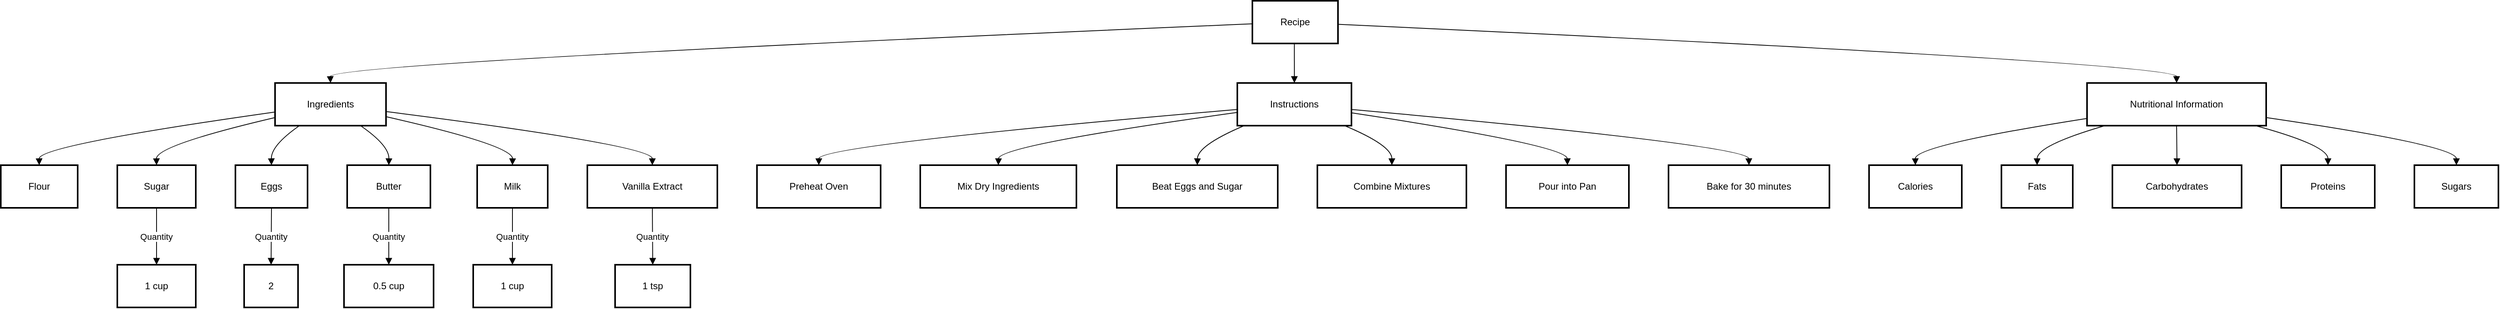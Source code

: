 <mxfile version="27.2.0">
  <diagram name="Page-1" id="nrzYn6hYqW0e9pXDcoFH">
    <mxGraphModel>
      <root>
        <mxCell id="0" />
        <mxCell id="1" parent="0" />
        <mxCell id="2" value="Recipe" style="whiteSpace=wrap;strokeWidth=2;" vertex="1" parent="1">
          <mxGeometry x="1587" y="8" width="108" height="54" as="geometry" />
        </mxCell>
        <mxCell id="3" value="Ingredients" style="whiteSpace=wrap;strokeWidth=2;" vertex="1" parent="1">
          <mxGeometry x="354" y="112" width="140" height="54" as="geometry" />
        </mxCell>
        <mxCell id="4" value="Instructions" style="whiteSpace=wrap;strokeWidth=2;" vertex="1" parent="1">
          <mxGeometry x="1568" y="112" width="144" height="54" as="geometry" />
        </mxCell>
        <mxCell id="5" value="Nutritional Information" style="whiteSpace=wrap;strokeWidth=2;" vertex="1" parent="1">
          <mxGeometry x="2640" y="112" width="226" height="54" as="geometry" />
        </mxCell>
        <mxCell id="6" value="Flour" style="whiteSpace=wrap;strokeWidth=2;" vertex="1" parent="1">
          <mxGeometry x="8" y="216" width="97" height="54" as="geometry" />
        </mxCell>
        <mxCell id="7" value="Sugar" style="whiteSpace=wrap;strokeWidth=2;" vertex="1" parent="1">
          <mxGeometry x="155" y="216" width="99" height="54" as="geometry" />
        </mxCell>
        <mxCell id="8" value="Eggs" style="whiteSpace=wrap;strokeWidth=2;" vertex="1" parent="1">
          <mxGeometry x="304" y="216" width="91" height="54" as="geometry" />
        </mxCell>
        <mxCell id="9" value="Butter" style="whiteSpace=wrap;strokeWidth=2;" vertex="1" parent="1">
          <mxGeometry x="445" y="216" width="105" height="54" as="geometry" />
        </mxCell>
        <mxCell id="10" value="Milk" style="whiteSpace=wrap;strokeWidth=2;" vertex="1" parent="1">
          <mxGeometry x="609" y="216" width="89" height="54" as="geometry" />
        </mxCell>
        <mxCell id="11" value="Vanilla Extract" style="whiteSpace=wrap;strokeWidth=2;" vertex="1" parent="1">
          <mxGeometry x="748" y="216" width="164" height="54" as="geometry" />
        </mxCell>
        <mxCell id="12" value="Preheat Oven" style="whiteSpace=wrap;strokeWidth=2;" vertex="1" parent="1">
          <mxGeometry x="962" y="216" width="156" height="54" as="geometry" />
        </mxCell>
        <mxCell id="13" value="Mix Dry Ingredients" style="whiteSpace=wrap;strokeWidth=2;" vertex="1" parent="1">
          <mxGeometry x="1168" y="216" width="197" height="54" as="geometry" />
        </mxCell>
        <mxCell id="14" value="Beat Eggs and Sugar" style="whiteSpace=wrap;strokeWidth=2;" vertex="1" parent="1">
          <mxGeometry x="1416" y="216" width="203" height="54" as="geometry" />
        </mxCell>
        <mxCell id="15" value="Combine Mixtures" style="whiteSpace=wrap;strokeWidth=2;" vertex="1" parent="1">
          <mxGeometry x="1669" y="216" width="188" height="54" as="geometry" />
        </mxCell>
        <mxCell id="16" value="Pour into Pan" style="whiteSpace=wrap;strokeWidth=2;" vertex="1" parent="1">
          <mxGeometry x="1907" y="216" width="155" height="54" as="geometry" />
        </mxCell>
        <mxCell id="17" value="Bake for 30 minutes" style="whiteSpace=wrap;strokeWidth=2;" vertex="1" parent="1">
          <mxGeometry x="2112" y="216" width="203" height="54" as="geometry" />
        </mxCell>
        <mxCell id="18" value="Calories" style="whiteSpace=wrap;strokeWidth=2;" vertex="1" parent="1">
          <mxGeometry x="2365" y="216" width="117" height="54" as="geometry" />
        </mxCell>
        <mxCell id="19" value="Fats" style="whiteSpace=wrap;strokeWidth=2;" vertex="1" parent="1">
          <mxGeometry x="2532" y="216" width="90" height="54" as="geometry" />
        </mxCell>
        <mxCell id="20" value="Carbohydrates" style="whiteSpace=wrap;strokeWidth=2;" vertex="1" parent="1">
          <mxGeometry x="2672" y="216" width="163" height="54" as="geometry" />
        </mxCell>
        <mxCell id="21" value="Proteins" style="whiteSpace=wrap;strokeWidth=2;" vertex="1" parent="1">
          <mxGeometry x="2885" y="216" width="118" height="54" as="geometry" />
        </mxCell>
        <mxCell id="22" value="Sugars" style="whiteSpace=wrap;strokeWidth=2;" vertex="1" parent="1">
          <mxGeometry x="3053" y="216" width="106" height="54" as="geometry" />
        </mxCell>
        <mxCell id="23" value="1 cup" style="whiteSpace=wrap;strokeWidth=2;" vertex="1" parent="1">
          <mxGeometry x="155" y="342" width="99" height="54" as="geometry" />
        </mxCell>
        <mxCell id="24" value="2" style="whiteSpace=wrap;strokeWidth=2;" vertex="1" parent="1">
          <mxGeometry x="315" y="342" width="68" height="54" as="geometry" />
        </mxCell>
        <mxCell id="25" value="0.5 cup" style="whiteSpace=wrap;strokeWidth=2;" vertex="1" parent="1">
          <mxGeometry x="441" y="342" width="113" height="54" as="geometry" />
        </mxCell>
        <mxCell id="26" value="1 cup" style="whiteSpace=wrap;strokeWidth=2;" vertex="1" parent="1">
          <mxGeometry x="604" y="342" width="99" height="54" as="geometry" />
        </mxCell>
        <mxCell id="27" value="1 tsp" style="whiteSpace=wrap;strokeWidth=2;" vertex="1" parent="1">
          <mxGeometry x="783" y="342" width="95" height="54" as="geometry" />
        </mxCell>
        <mxCell id="28" value="" style="curved=1;startArrow=none;endArrow=block;exitX=0;exitY=0.54;entryX=0.5;entryY=0;" edge="1" parent="1" source="2" target="3">
          <mxGeometry relative="1" as="geometry">
            <Array as="points">
              <mxPoint x="423" y="87" />
            </Array>
          </mxGeometry>
        </mxCell>
        <mxCell id="29" value="" style="curved=1;startArrow=none;endArrow=block;exitX=0.49;exitY=1;entryX=0.5;entryY=0;" edge="1" parent="1" source="2" target="4">
          <mxGeometry relative="1" as="geometry">
            <Array as="points" />
          </mxGeometry>
        </mxCell>
        <mxCell id="30" value="" style="curved=1;startArrow=none;endArrow=block;exitX=0.99;exitY=0.55;entryX=0.5;entryY=0;" edge="1" parent="1" source="2" target="5">
          <mxGeometry relative="1" as="geometry">
            <Array as="points">
              <mxPoint x="2753" y="87" />
            </Array>
          </mxGeometry>
        </mxCell>
        <mxCell id="31" value="" style="curved=1;startArrow=none;endArrow=block;exitX=0;exitY=0.68;entryX=0.5;entryY=0;" edge="1" parent="1" source="3" target="6">
          <mxGeometry relative="1" as="geometry">
            <Array as="points">
              <mxPoint x="56" y="191" />
            </Array>
          </mxGeometry>
        </mxCell>
        <mxCell id="32" value="" style="curved=1;startArrow=none;endArrow=block;exitX=0;exitY=0.81;entryX=0.5;entryY=0;" edge="1" parent="1" source="3" target="7">
          <mxGeometry relative="1" as="geometry">
            <Array as="points">
              <mxPoint x="204" y="191" />
            </Array>
          </mxGeometry>
        </mxCell>
        <mxCell id="33" value="" style="curved=1;startArrow=none;endArrow=block;exitX=0.22;exitY=1;entryX=0.5;entryY=0;" edge="1" parent="1" source="3" target="8">
          <mxGeometry relative="1" as="geometry">
            <Array as="points">
              <mxPoint x="349" y="191" />
            </Array>
          </mxGeometry>
        </mxCell>
        <mxCell id="34" value="" style="curved=1;startArrow=none;endArrow=block;exitX=0.77;exitY=1;entryX=0.5;entryY=0;" edge="1" parent="1" source="3" target="9">
          <mxGeometry relative="1" as="geometry">
            <Array as="points">
              <mxPoint x="498" y="191" />
            </Array>
          </mxGeometry>
        </mxCell>
        <mxCell id="35" value="" style="curved=1;startArrow=none;endArrow=block;exitX=1;exitY=0.79;entryX=0.5;entryY=0;" edge="1" parent="1" source="3" target="10">
          <mxGeometry relative="1" as="geometry">
            <Array as="points">
              <mxPoint x="654" y="191" />
            </Array>
          </mxGeometry>
        </mxCell>
        <mxCell id="36" value="" style="curved=1;startArrow=none;endArrow=block;exitX=1;exitY=0.67;entryX=0.5;entryY=0;" edge="1" parent="1" source="3" target="11">
          <mxGeometry relative="1" as="geometry">
            <Array as="points">
              <mxPoint x="830" y="191" />
            </Array>
          </mxGeometry>
        </mxCell>
        <mxCell id="37" value="" style="curved=1;startArrow=none;endArrow=block;exitX=0;exitY=0.62;entryX=0.5;entryY=0;" edge="1" parent="1" source="4" target="12">
          <mxGeometry relative="1" as="geometry">
            <Array as="points">
              <mxPoint x="1040" y="191" />
            </Array>
          </mxGeometry>
        </mxCell>
        <mxCell id="38" value="" style="curved=1;startArrow=none;endArrow=block;exitX=0;exitY=0.69;entryX=0.5;entryY=0;" edge="1" parent="1" source="4" target="13">
          <mxGeometry relative="1" as="geometry">
            <Array as="points">
              <mxPoint x="1267" y="191" />
            </Array>
          </mxGeometry>
        </mxCell>
        <mxCell id="39" value="" style="curved=1;startArrow=none;endArrow=block;exitX=0.06;exitY=1;entryX=0.5;entryY=0;" edge="1" parent="1" source="4" target="14">
          <mxGeometry relative="1" as="geometry">
            <Array as="points">
              <mxPoint x="1518" y="191" />
            </Array>
          </mxGeometry>
        </mxCell>
        <mxCell id="40" value="" style="curved=1;startArrow=none;endArrow=block;exitX=0.94;exitY=1;entryX=0.5;entryY=0;" edge="1" parent="1" source="4" target="15">
          <mxGeometry relative="1" as="geometry">
            <Array as="points">
              <mxPoint x="1763" y="191" />
            </Array>
          </mxGeometry>
        </mxCell>
        <mxCell id="41" value="" style="curved=1;startArrow=none;endArrow=block;exitX=1;exitY=0.7;entryX=0.5;entryY=0;" edge="1" parent="1" source="4" target="16">
          <mxGeometry relative="1" as="geometry">
            <Array as="points">
              <mxPoint x="1984" y="191" />
            </Array>
          </mxGeometry>
        </mxCell>
        <mxCell id="42" value="" style="curved=1;startArrow=none;endArrow=block;exitX=1;exitY=0.62;entryX=0.5;entryY=0;" edge="1" parent="1" source="4" target="17">
          <mxGeometry relative="1" as="geometry">
            <Array as="points">
              <mxPoint x="2213" y="191" />
            </Array>
          </mxGeometry>
        </mxCell>
        <mxCell id="43" value="" style="curved=1;startArrow=none;endArrow=block;exitX=0;exitY=0.83;entryX=0.5;entryY=0;" edge="1" parent="1" source="5" target="18">
          <mxGeometry relative="1" as="geometry">
            <Array as="points">
              <mxPoint x="2423" y="191" />
            </Array>
          </mxGeometry>
        </mxCell>
        <mxCell id="44" value="" style="curved=1;startArrow=none;endArrow=block;exitX=0.1;exitY=1;entryX=0.5;entryY=0;" edge="1" parent="1" source="5" target="19">
          <mxGeometry relative="1" as="geometry">
            <Array as="points">
              <mxPoint x="2577" y="191" />
            </Array>
          </mxGeometry>
        </mxCell>
        <mxCell id="45" value="" style="curved=1;startArrow=none;endArrow=block;exitX=0.5;exitY=1;entryX=0.5;entryY=0;" edge="1" parent="1" source="5" target="20">
          <mxGeometry relative="1" as="geometry">
            <Array as="points" />
          </mxGeometry>
        </mxCell>
        <mxCell id="46" value="" style="curved=1;startArrow=none;endArrow=block;exitX=0.94;exitY=1;entryX=0.5;entryY=0;" edge="1" parent="1" source="5" target="21">
          <mxGeometry relative="1" as="geometry">
            <Array as="points">
              <mxPoint x="2944" y="191" />
            </Array>
          </mxGeometry>
        </mxCell>
        <mxCell id="47" value="" style="curved=1;startArrow=none;endArrow=block;exitX=1;exitY=0.81;entryX=0.5;entryY=0;" edge="1" parent="1" source="5" target="22">
          <mxGeometry relative="1" as="geometry">
            <Array as="points">
              <mxPoint x="3106" y="191" />
            </Array>
          </mxGeometry>
        </mxCell>
        <mxCell id="48" value="Quantity" style="curved=1;startArrow=none;endArrow=block;exitX=0.5;exitY=1;entryX=0.5;entryY=0.01;" edge="1" parent="1" source="7" target="23">
          <mxGeometry relative="1" as="geometry">
            <Array as="points" />
          </mxGeometry>
        </mxCell>
        <mxCell id="49" value="Quantity" style="curved=1;startArrow=none;endArrow=block;exitX=0.5;exitY=1;entryX=0.5;entryY=0.01;" edge="1" parent="1" source="8" target="24">
          <mxGeometry relative="1" as="geometry">
            <Array as="points" />
          </mxGeometry>
        </mxCell>
        <mxCell id="50" value="Quantity" style="curved=1;startArrow=none;endArrow=block;exitX=0.5;exitY=1;entryX=0.5;entryY=0.01;" edge="1" parent="1" source="9" target="25">
          <mxGeometry relative="1" as="geometry">
            <Array as="points" />
          </mxGeometry>
        </mxCell>
        <mxCell id="51" value="Quantity" style="curved=1;startArrow=none;endArrow=block;exitX=0.5;exitY=1;entryX=0.5;entryY=0.01;" edge="1" parent="1" source="10" target="26">
          <mxGeometry relative="1" as="geometry">
            <Array as="points" />
          </mxGeometry>
        </mxCell>
        <mxCell id="52" value="Quantity" style="curved=1;startArrow=none;endArrow=block;exitX=0.5;exitY=1;entryX=0.5;entryY=0.01;" edge="1" parent="1" source="11" target="27">
          <mxGeometry relative="1" as="geometry">
            <Array as="points" />
          </mxGeometry>
        </mxCell>
      </root>
    </mxGraphModel>
  </diagram>
</mxfile>
